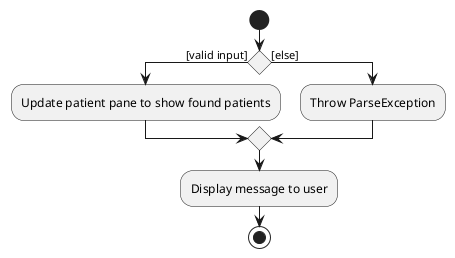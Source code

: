 @startuml FindPatientActivityDiagram
start
if() then ([valid input])
    :Update patient pane to show found patients;
    ' https://plantuml.com/activity-diagram-beta#9d3afea73e90192d
    ' do I want to deal with if there is flags or not? hmm
    ' if() then ([has flags])
    '     :Create new findPatientDescriptor;
    ' elseif() then ([has query string])
    '     :Create new findPatientDescriptor using name;
    ' else ([else])
    '     :Throw ParseExeception;
    ' endif;
else ([else])
    :Throw ParseException;
endif;
:Display message to user;
stop
@enduml
